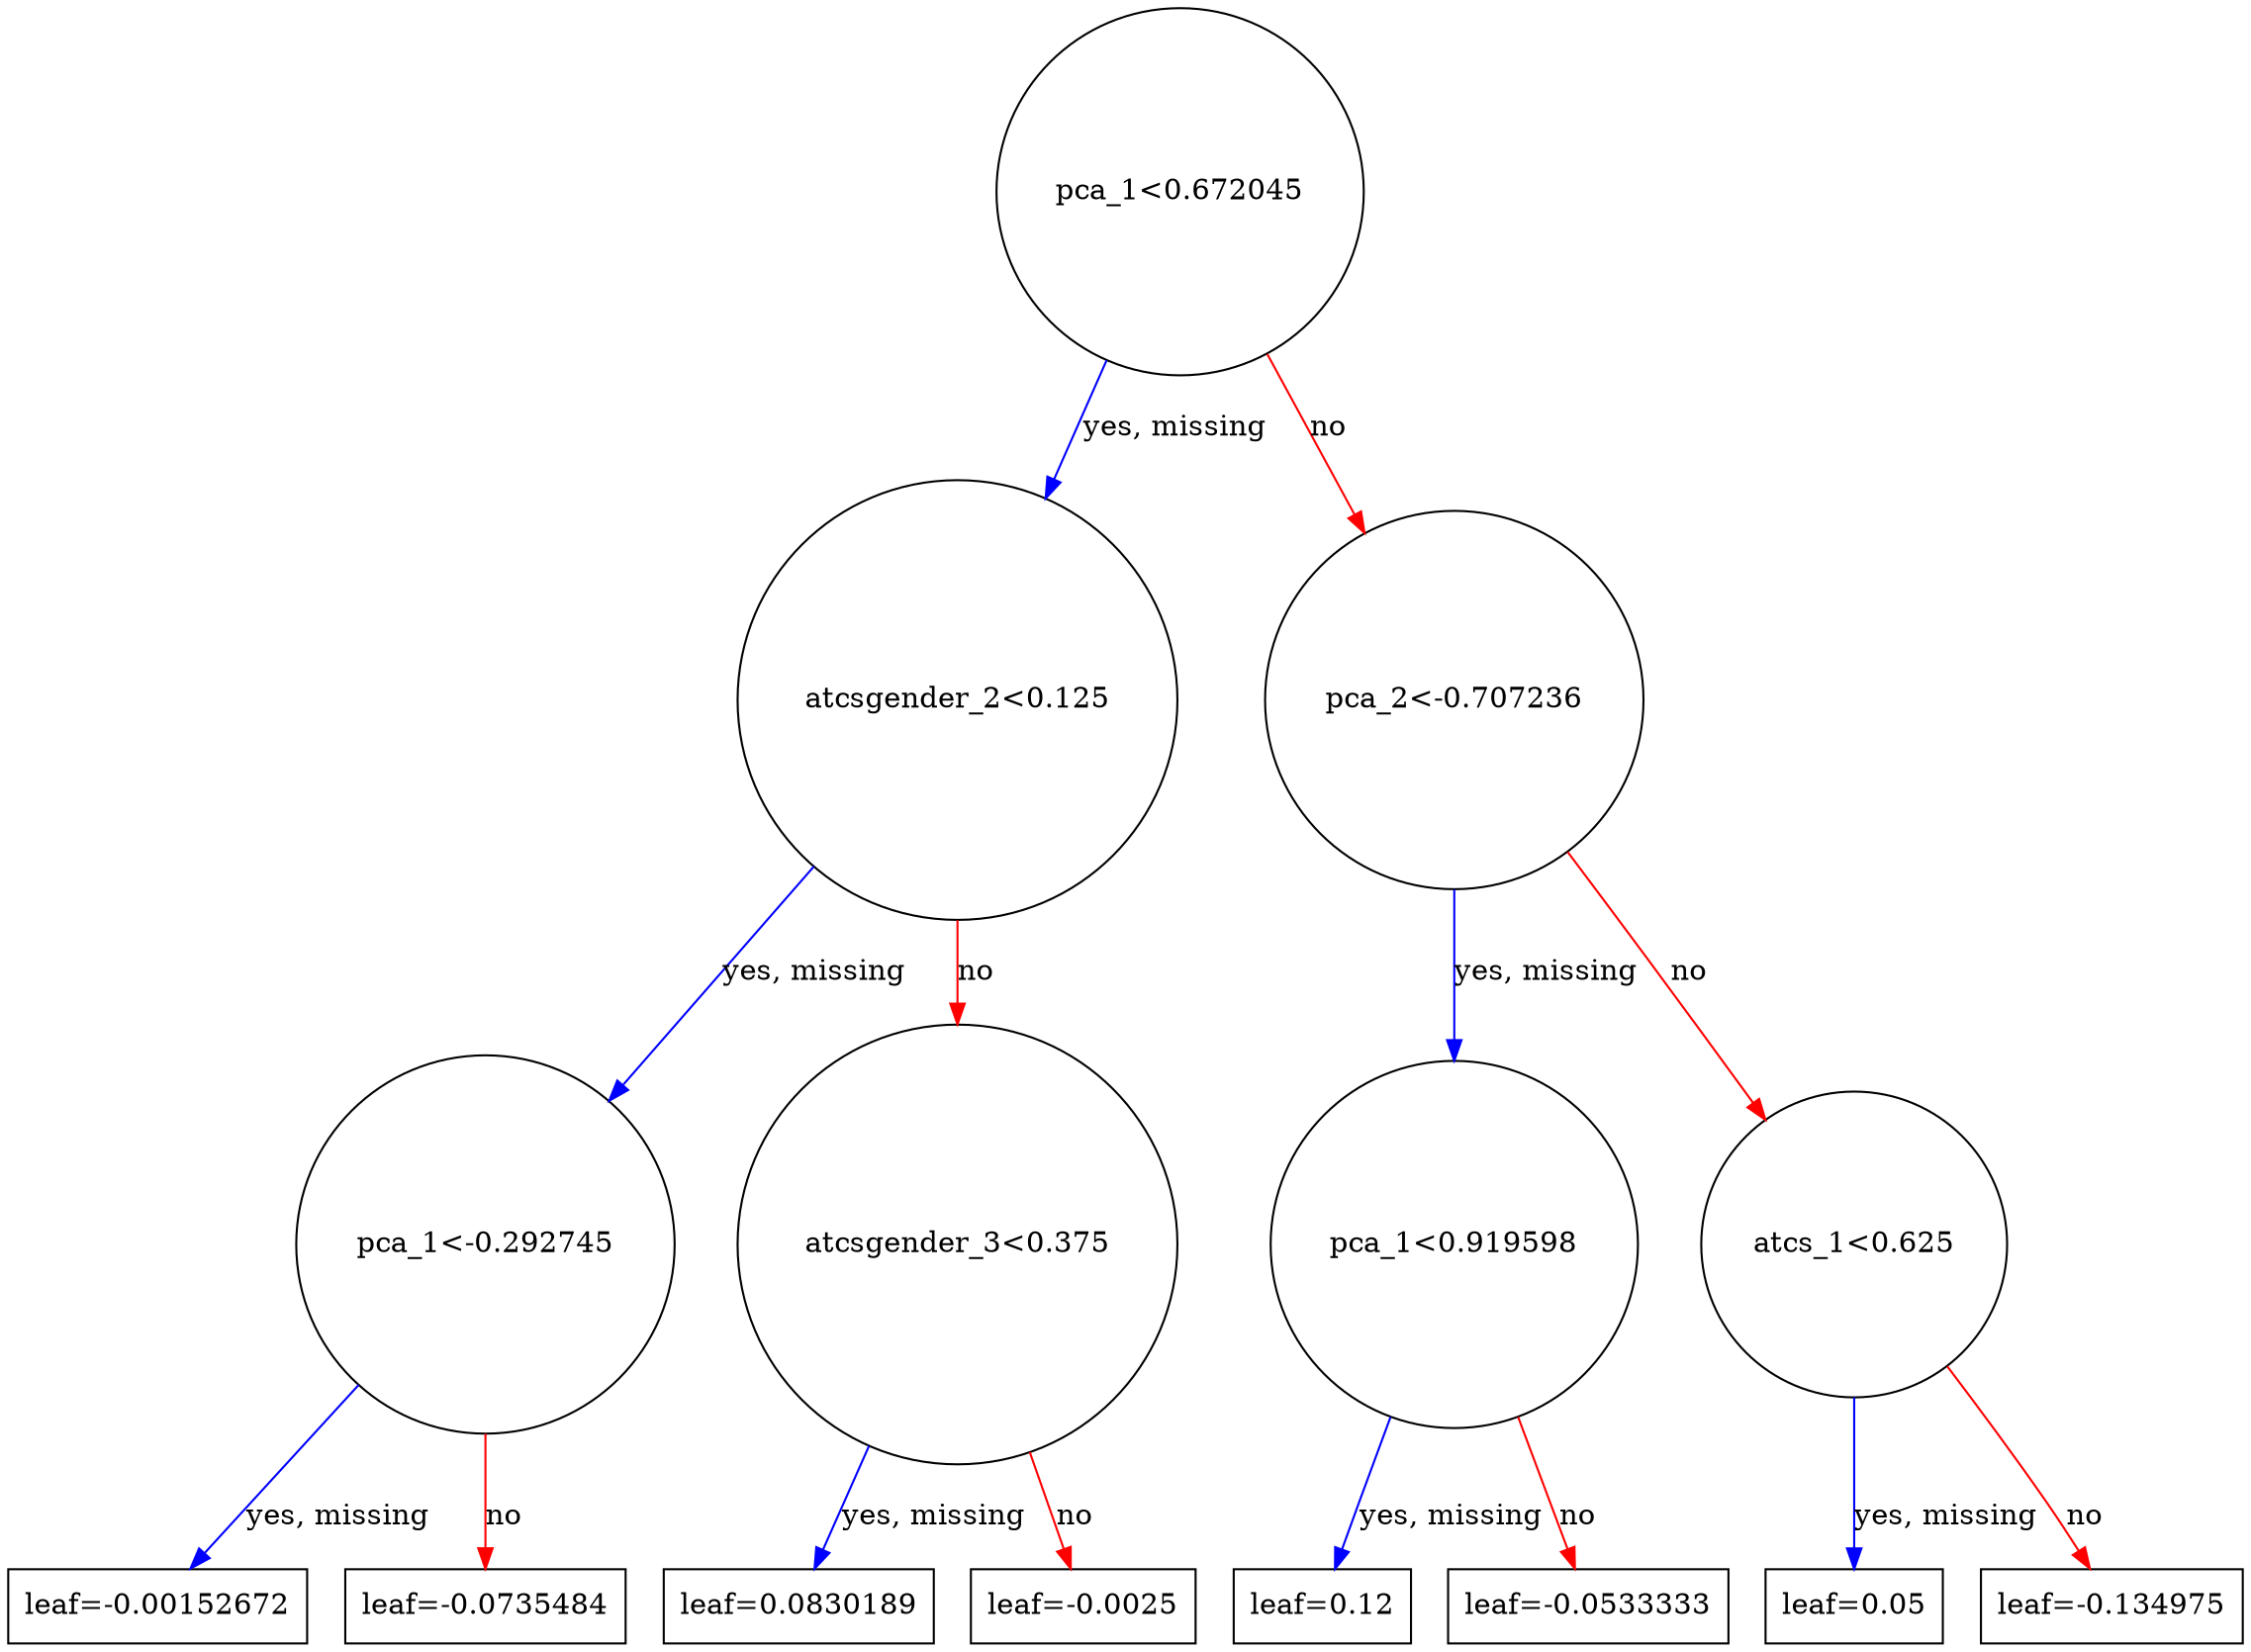 digraph {
	graph [rankdir=UT]
		0 [label="pca_1<0.672045" shape=circle]
			0 -> 1 [label="yes, missing" color="#0000FF"]
			0 -> 2 [label=no color="#FF0000"]
		1 [label="atcsgender_2<0.125" shape=circle]
			1 -> 3 [label="yes, missing" color="#0000FF"]
			1 -> 4 [label=no color="#FF0000"]
		3 [label="pca_1<-0.292745" shape=circle]
			3 -> 7 [label="yes, missing" color="#0000FF"]
			3 -> 8 [label=no color="#FF0000"]
		7 [label="leaf=-0.00152672" shape=box]
		8 [label="leaf=-0.0735484" shape=box]
		4 [label="atcsgender_3<0.375" shape=circle]
			4 -> 9 [label="yes, missing" color="#0000FF"]
			4 -> 10 [label=no color="#FF0000"]
		9 [label="leaf=0.0830189" shape=box]
		10 [label="leaf=-0.0025" shape=box]
		2 [label="pca_2<-0.707236" shape=circle]
			2 -> 5 [label="yes, missing" color="#0000FF"]
			2 -> 6 [label=no color="#FF0000"]
		5 [label="pca_1<0.919598" shape=circle]
			5 -> 11 [label="yes, missing" color="#0000FF"]
			5 -> 12 [label=no color="#FF0000"]
		11 [label="leaf=0.12" shape=box]
		12 [label="leaf=-0.0533333" shape=box]
		6 [label="atcs_1<0.625" shape=circle]
			6 -> 13 [label="yes, missing" color="#0000FF"]
			6 -> 14 [label=no color="#FF0000"]
		13 [label="leaf=0.05" shape=box]
		14 [label="leaf=-0.134975" shape=box]
}
